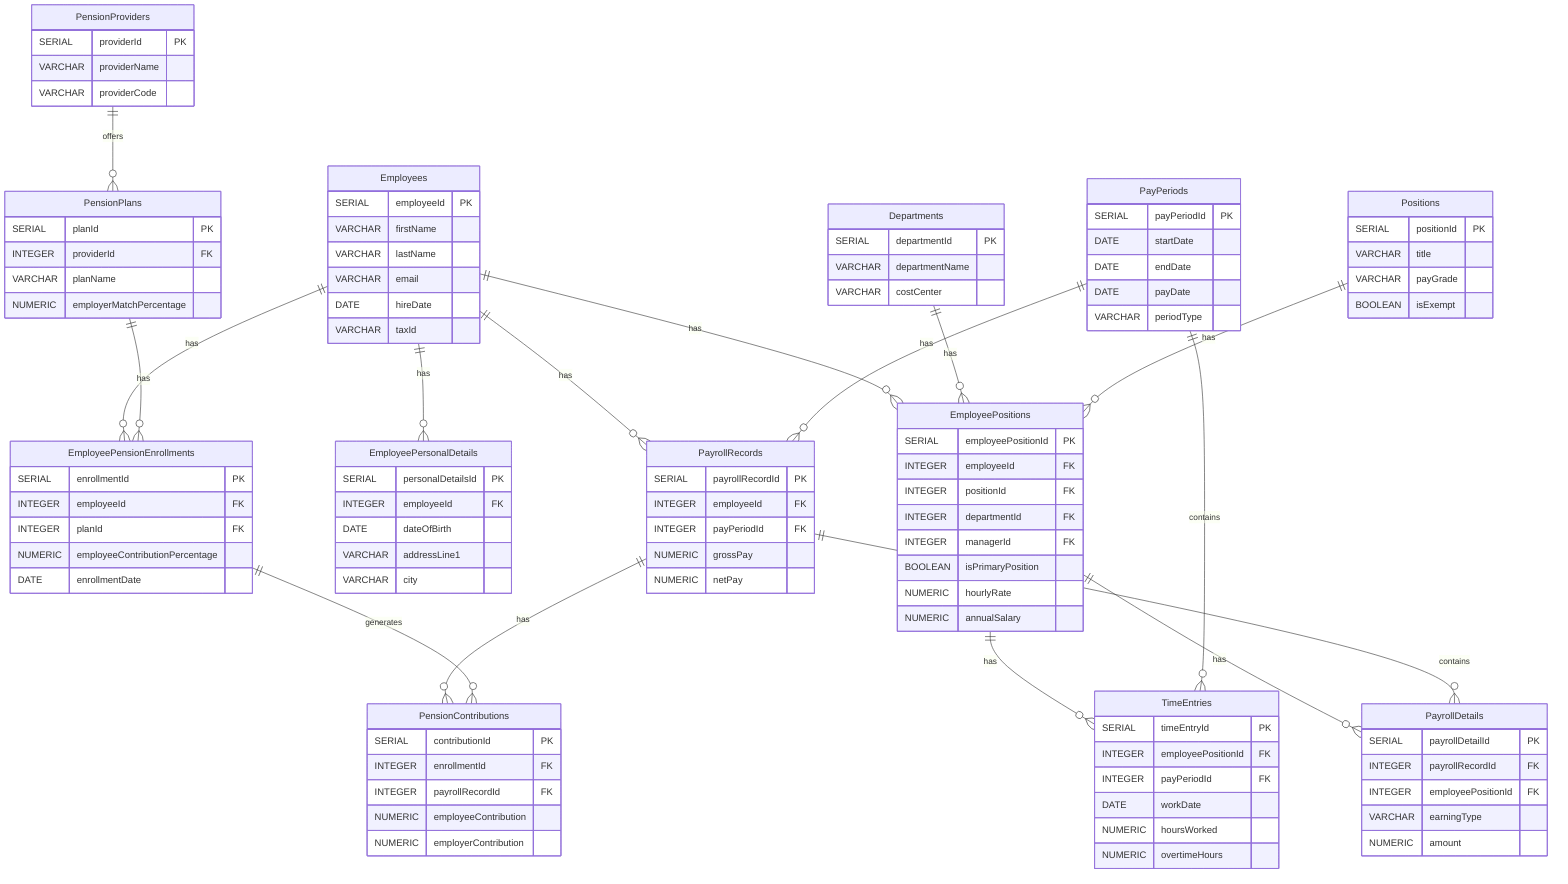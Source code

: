 erDiagram
    Employees ||--o{ EmployeePositions : has
    Employees ||--o{ EmployeePersonalDetails : has
    Employees ||--o{ EmployeePensionEnrollments : has
    Employees ||--o{ PayrollRecords : has

    Departments ||--o{ EmployeePositions : has

    Positions ||--o{ EmployeePositions : has

    EmployeePositions ||--o{ TimeEntries : has
    EmployeePositions ||--o{ PayrollDetails : has

    PayPeriods ||--o{ TimeEntries : contains
    PayPeriods ||--o{ PayrollRecords : has

    PensionProviders ||--o{ PensionPlans : offers

    PensionPlans ||--o{ EmployeePensionEnrollments : has

    PayrollRecords ||--o{ PayrollDetails : contains
    PayrollRecords ||--o{ PensionContributions : has

    EmployeePensionEnrollments ||--o{ PensionContributions : generates

    Employees {
        SERIAL employeeId PK
        VARCHAR firstName
        VARCHAR lastName
        VARCHAR email
        DATE hireDate
        VARCHAR taxId
    }

    Departments {
        SERIAL departmentId PK
        VARCHAR departmentName
        VARCHAR costCenter
    }

    Positions {
        SERIAL positionId PK
        VARCHAR title
        VARCHAR payGrade
        BOOLEAN isExempt
    }

    EmployeePositions {
        SERIAL employeePositionId PK
        INTEGER employeeId FK
        INTEGER positionId FK
        INTEGER departmentId FK
        INTEGER managerId FK
        BOOLEAN isPrimaryPosition
        NUMERIC hourlyRate
        NUMERIC annualSalary
    }

    PayPeriods {
        SERIAL payPeriodId PK
        DATE startDate
        DATE endDate
        DATE payDate
        VARCHAR periodType
    }

    TimeEntries {
        SERIAL timeEntryId PK
        INTEGER employeePositionId FK
        INTEGER payPeriodId FK
        DATE workDate
        NUMERIC hoursWorked
        NUMERIC overtimeHours
    }

    PensionProviders {
        SERIAL providerId PK
        VARCHAR providerName
        VARCHAR providerCode
    }

    PensionPlans {
        SERIAL planId PK
        INTEGER providerId FK
        VARCHAR planName
        NUMERIC employerMatchPercentage
    }

    EmployeePensionEnrollments {
        SERIAL enrollmentId PK
        INTEGER employeeId FK
        INTEGER planId FK
        NUMERIC employeeContributionPercentage
        DATE enrollmentDate
    }

    PayrollRecords {
        SERIAL payrollRecordId PK
        INTEGER employeeId FK
        INTEGER payPeriodId FK
        NUMERIC grossPay
        NUMERIC netPay
    }

    PayrollDetails {
        SERIAL payrollDetailId PK
        INTEGER payrollRecordId FK
        INTEGER employeePositionId FK
        VARCHAR earningType
        NUMERIC amount
    }

    PensionContributions {
        SERIAL contributionId PK
        INTEGER enrollmentId FK
        INTEGER payrollRecordId FK
        NUMERIC employeeContribution
        NUMERIC employerContribution
    }

    EmployeePersonalDetails {
        SERIAL personalDetailsId PK
        INTEGER employeeId FK
        DATE dateOfBirth
        VARCHAR addressLine1
        VARCHAR city
    }